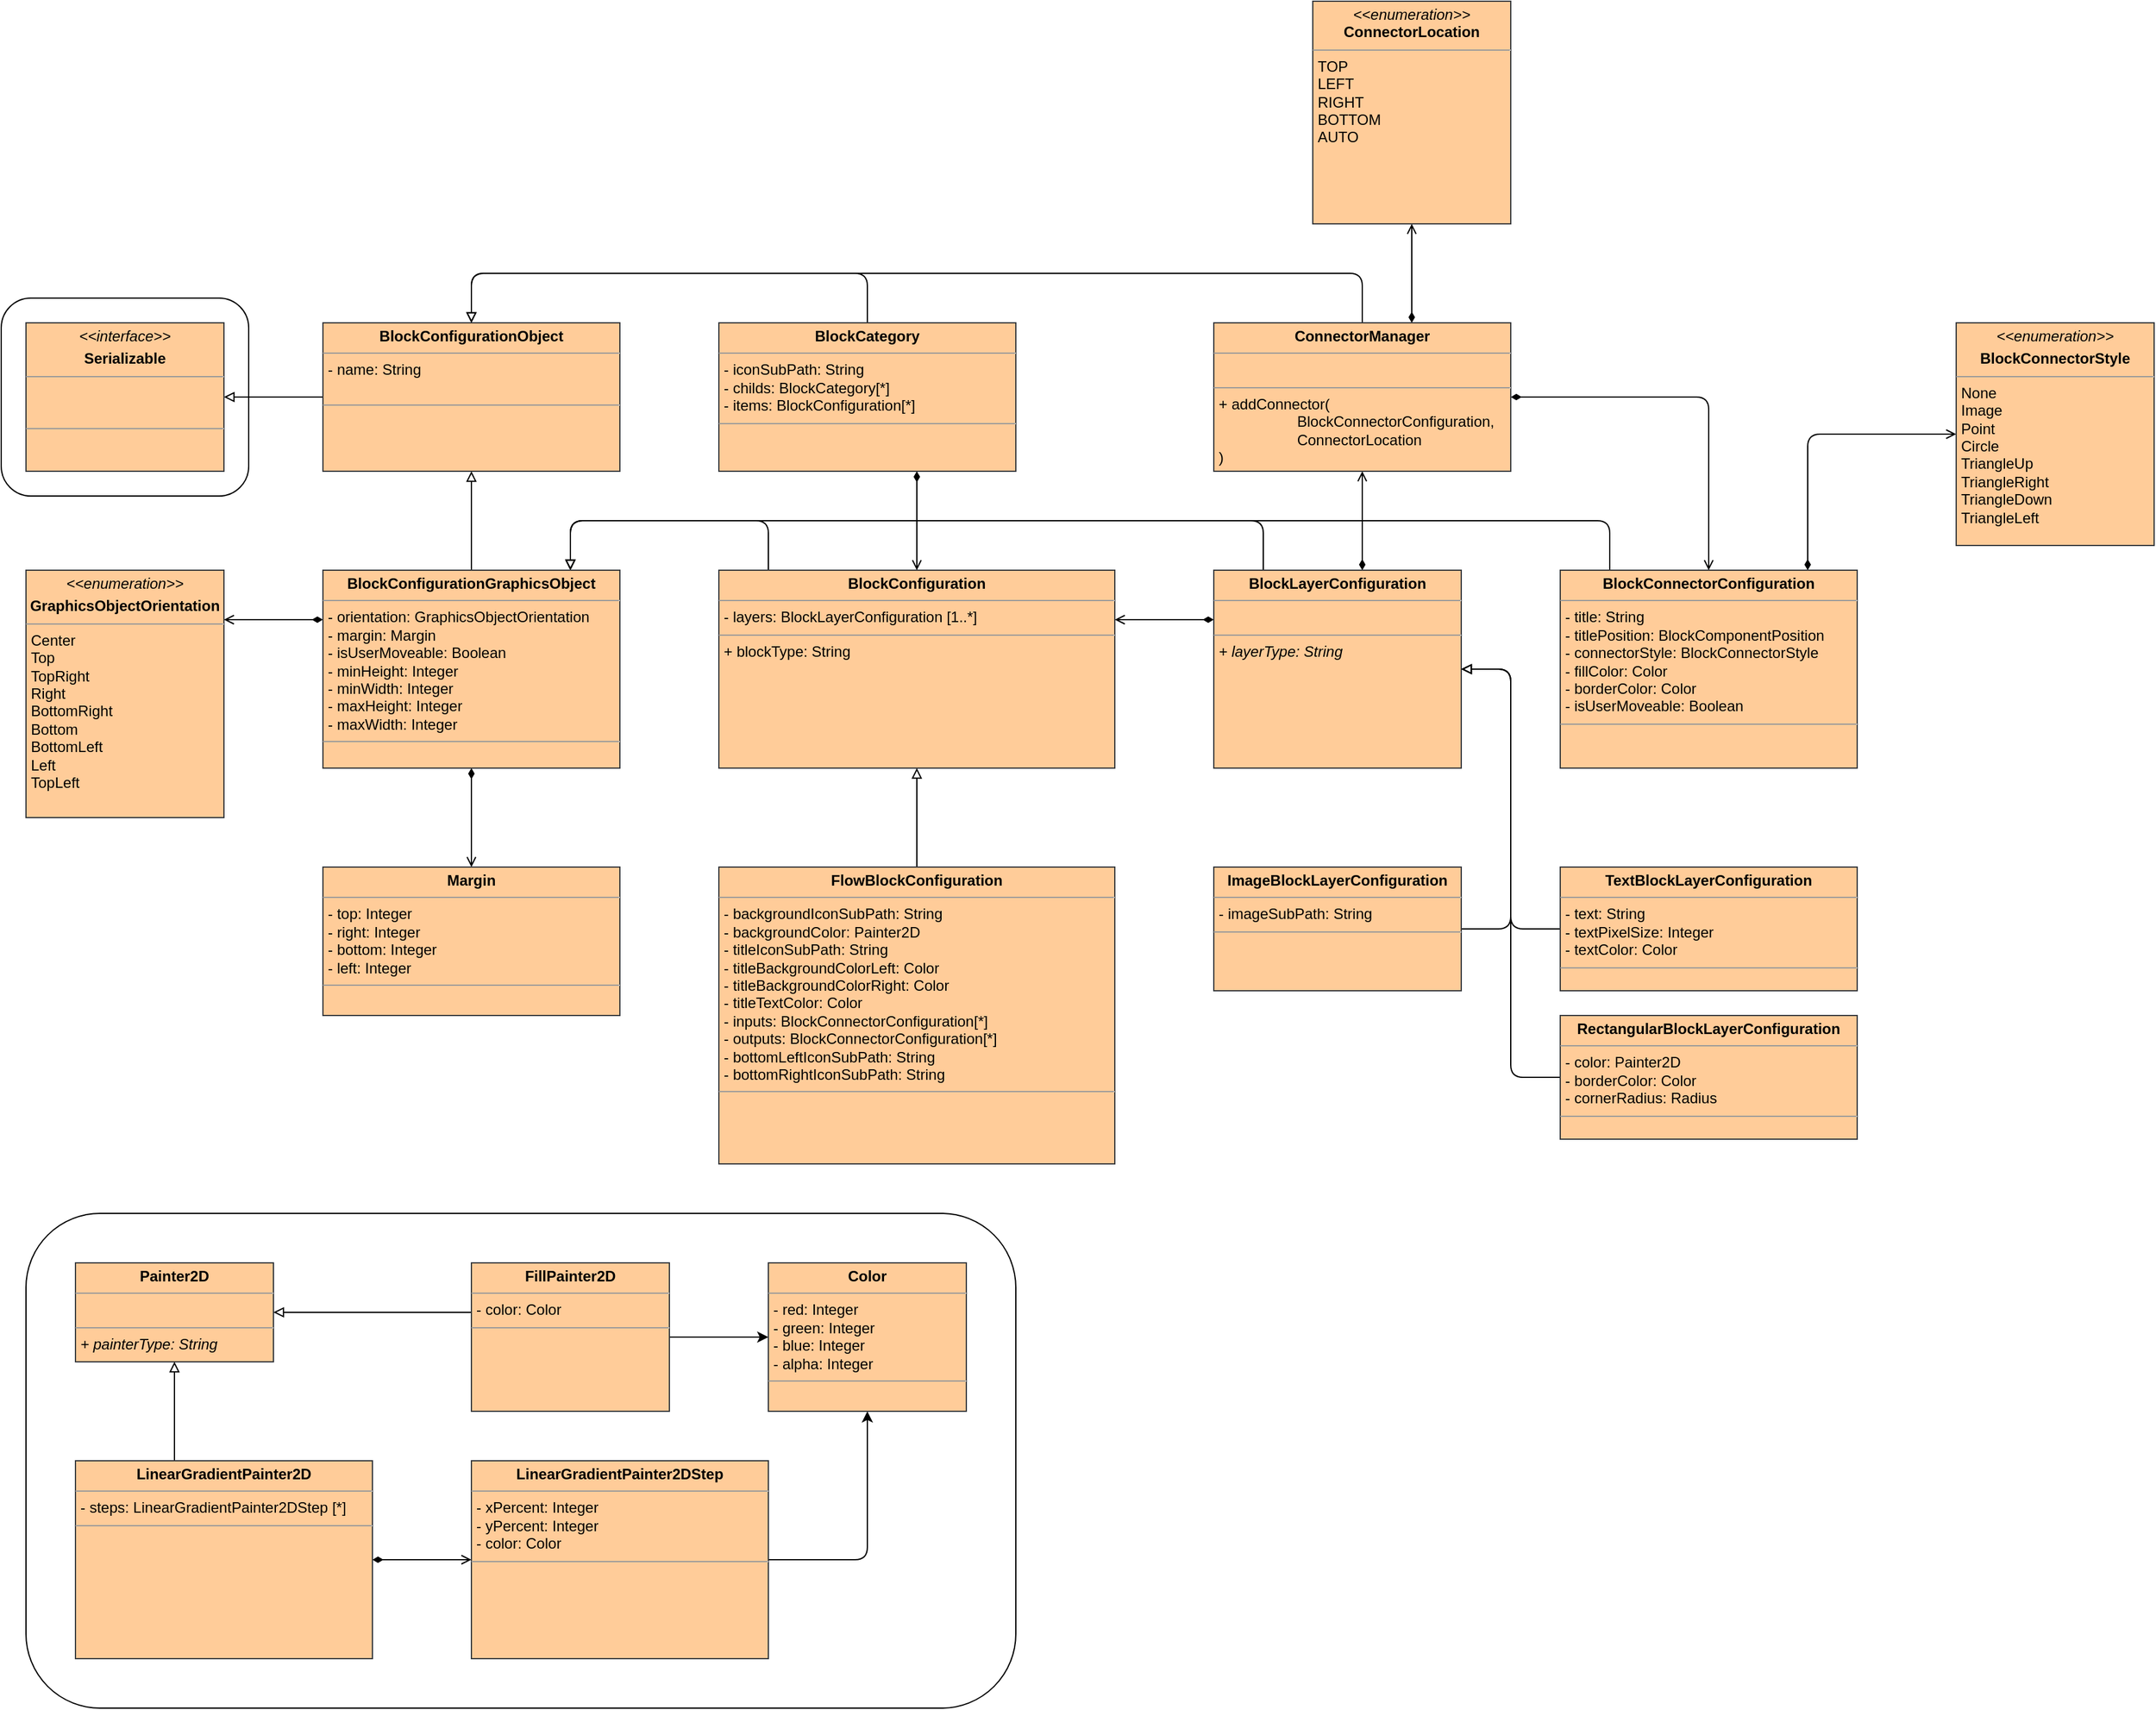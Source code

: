 <mxfile version="21.2.1" type="device">
  <diagram name="Page-1" id="bijCbvyjQg8kNUzDMzPC">
    <mxGraphModel dx="4592" dy="2357" grid="1" gridSize="10" guides="1" tooltips="1" connect="1" arrows="1" fold="1" page="1" pageScale="1" pageWidth="1654" pageHeight="1169" math="0" shadow="0">
      <root>
        <mxCell id="0" />
        <mxCell id="1" parent="0" />
        <mxCell id="ZP98TrWlsEKXRmw6uGA2-3" value="" style="rounded=1;whiteSpace=wrap;html=1;fillColor=none;" parent="1" vertex="1">
          <mxGeometry x="-1100" y="60" width="200" height="160" as="geometry" />
        </mxCell>
        <mxCell id="Usm42l7mpvRmvNhW53Z2-13" value="" style="rounded=1;whiteSpace=wrap;html=1;fillColor=none;" parent="1" vertex="1">
          <mxGeometry x="-1080" y="800" width="800" height="400" as="geometry" />
        </mxCell>
        <mxCell id="ePh9IVkR3JMS2fztgziI-18" style="edgeStyle=orthogonalEdgeStyle;rounded=1;orthogonalLoop=1;jettySize=auto;html=1;endArrow=block;endFill=0;" parent="1" source="Kr94CjTJ0kaK3zj6Oa0z-5" target="ePh9IVkR3JMS2fztgziI-14" edge="1">
          <mxGeometry relative="1" as="geometry">
            <Array as="points">
              <mxPoint x="-480" y="240" />
              <mxPoint x="-640" y="240" />
            </Array>
          </mxGeometry>
        </mxCell>
        <mxCell id="Kr94CjTJ0kaK3zj6Oa0z-5" value="&lt;p style=&quot;margin:0px;margin-top:4px;text-align:center;&quot;&gt;&lt;b&gt;BlockConfiguration&lt;/b&gt;&lt;/p&gt;&lt;hr size=&quot;1&quot;&gt;&lt;p style=&quot;margin:0px;margin-left:4px;&quot;&gt;&lt;span style=&quot;background-color: initial;&quot;&gt;- layers: BlockLayerConfiguration [1..*]&lt;/span&gt;&lt;/p&gt;&lt;hr size=&quot;1&quot;&gt;&lt;p style=&quot;margin:0px;margin-left:4px;&quot;&gt;+ blockType: String&lt;/p&gt;" style="verticalAlign=top;align=left;overflow=fill;fontSize=12;fontFamily=Helvetica;html=1;fillColor=#ffcc99;strokeColor=#36393d;" parent="1" vertex="1">
          <mxGeometry x="-520" y="280" width="320" height="160" as="geometry" />
        </mxCell>
        <mxCell id="Kr94CjTJ0kaK3zj6Oa0z-10" style="edgeStyle=orthogonalEdgeStyle;rounded=0;orthogonalLoop=1;jettySize=auto;html=1;endArrow=open;endFill=0;startArrow=diamondThin;startFill=1;" parent="1" source="Kr94CjTJ0kaK3zj6Oa0z-7" target="Kr94CjTJ0kaK3zj6Oa0z-5" edge="1">
          <mxGeometry relative="1" as="geometry">
            <Array as="points">
              <mxPoint x="-360" y="240" />
              <mxPoint x="-360" y="240" />
            </Array>
          </mxGeometry>
        </mxCell>
        <mxCell id="ePh9IVkR3JMS2fztgziI-19" style="edgeStyle=orthogonalEdgeStyle;rounded=1;orthogonalLoop=1;jettySize=auto;html=1;endArrow=block;endFill=0;" parent="1" source="Kr94CjTJ0kaK3zj6Oa0z-7" target="ePh9IVkR3JMS2fztgziI-13" edge="1">
          <mxGeometry relative="1" as="geometry">
            <Array as="points">
              <mxPoint x="-400" y="40" />
              <mxPoint x="-720" y="40" />
            </Array>
          </mxGeometry>
        </mxCell>
        <mxCell id="Kr94CjTJ0kaK3zj6Oa0z-7" value="&lt;p style=&quot;margin:0px;margin-top:4px;text-align:center;&quot;&gt;&lt;b&gt;BlockCategory&lt;/b&gt;&lt;/p&gt;&lt;hr size=&quot;1&quot;&gt;&lt;p style=&quot;margin:0px;margin-left:4px;&quot;&gt;&lt;span style=&quot;background-color: initial;&quot;&gt;- iconSubPath: String&lt;/span&gt;&lt;br&gt;&lt;/p&gt;&lt;p style=&quot;margin:0px;margin-left:4px;&quot;&gt;- childs: BlockCategory[*]&lt;/p&gt;&lt;p style=&quot;margin:0px;margin-left:4px;&quot;&gt;- items: BlockConfiguration[*]&lt;/p&gt;&lt;hr size=&quot;1&quot;&gt;&lt;p style=&quot;margin:0px;margin-left:4px;&quot;&gt;&lt;br&gt;&lt;/p&gt;" style="verticalAlign=top;align=left;overflow=fill;fontSize=12;fontFamily=Helvetica;html=1;fillColor=#ffcc99;strokeColor=#36393d;" parent="1" vertex="1">
          <mxGeometry x="-520" y="80" width="240" height="120" as="geometry" />
        </mxCell>
        <mxCell id="Kr94CjTJ0kaK3zj6Oa0z-15" style="edgeStyle=orthogonalEdgeStyle;rounded=1;orthogonalLoop=1;jettySize=auto;html=1;startArrow=none;startFill=0;endArrow=block;endFill=0;" parent="1" source="Kr94CjTJ0kaK3zj6Oa0z-13" target="Kr94CjTJ0kaK3zj6Oa0z-5" edge="1">
          <mxGeometry relative="1" as="geometry">
            <Array as="points">
              <mxPoint x="-390" y="420" />
              <mxPoint x="-390" y="420" />
            </Array>
          </mxGeometry>
        </mxCell>
        <mxCell id="Kr94CjTJ0kaK3zj6Oa0z-13" value="&lt;p style=&quot;margin:0px;margin-top:4px;text-align:center;&quot;&gt;&lt;b&gt;FlowBlockConfiguration&lt;/b&gt;&lt;/p&gt;&lt;hr size=&quot;1&quot;&gt;&lt;p style=&quot;margin:0px;margin-left:4px;&quot;&gt;- backgroundIconSubPath: String&lt;br&gt;&lt;/p&gt;&lt;p style=&quot;margin:0px;margin-left:4px;&quot;&gt;- backgroundColor: Painter2D&lt;/p&gt;&lt;p style=&quot;margin:0px;margin-left:4px;&quot;&gt;- titleIconSubPath: String&lt;/p&gt;&lt;p style=&quot;margin:0px;margin-left:4px;&quot;&gt;- titleBackgroundColorLeft: Color&lt;/p&gt;&lt;p style=&quot;margin:0px;margin-left:4px;&quot;&gt;- titleBackgroundColorRight: Color&lt;/p&gt;&lt;p style=&quot;margin:0px;margin-left:4px;&quot;&gt;- titleTextColor: Color&lt;/p&gt;&lt;p style=&quot;margin:0px;margin-left:4px;&quot;&gt;- inputs: BlockConnectorConfiguration[*]&lt;/p&gt;&lt;p style=&quot;margin:0px;margin-left:4px;&quot;&gt;- outputs: BlockConnectorConfiguration[*]&lt;/p&gt;&lt;p style=&quot;margin:0px;margin-left:4px;&quot;&gt;- bottomLeftIconSubPath: String&lt;/p&gt;&lt;p style=&quot;margin:0px;margin-left:4px;&quot;&gt;- bottomRightIconSubPath: String&lt;/p&gt;&lt;hr size=&quot;1&quot;&gt;&lt;p style=&quot;margin:0px;margin-left:4px;&quot;&gt;&lt;br&gt;&lt;/p&gt;" style="verticalAlign=top;align=left;overflow=fill;fontSize=12;fontFamily=Helvetica;html=1;fillColor=#ffcc99;strokeColor=#36393d;" parent="1" vertex="1">
          <mxGeometry x="-520" y="520" width="320" height="240" as="geometry" />
        </mxCell>
        <mxCell id="ePh9IVkR3JMS2fztgziI-2" style="edgeStyle=orthogonalEdgeStyle;rounded=1;orthogonalLoop=1;jettySize=auto;html=1;endArrow=open;endFill=0;startArrow=diamondThin;startFill=1;" parent="1" source="Kr94CjTJ0kaK3zj6Oa0z-17" target="7cLlQXhDg1beDr6o0wLe-5" edge="1">
          <mxGeometry relative="1" as="geometry">
            <Array as="points">
              <mxPoint x="360" y="170" />
            </Array>
          </mxGeometry>
        </mxCell>
        <mxCell id="Usm42l7mpvRmvNhW53Z2-2" style="edgeStyle=orthogonalEdgeStyle;rounded=1;orthogonalLoop=1;jettySize=auto;html=1;endArrow=block;endFill=0;" parent="1" source="Kr94CjTJ0kaK3zj6Oa0z-17" target="ePh9IVkR3JMS2fztgziI-14" edge="1">
          <mxGeometry relative="1" as="geometry">
            <Array as="points">
              <mxPoint x="200" y="240" />
              <mxPoint x="-640" y="240" />
            </Array>
          </mxGeometry>
        </mxCell>
        <mxCell id="Kr94CjTJ0kaK3zj6Oa0z-17" value="&lt;p style=&quot;margin:0px;margin-top:4px;text-align:center;&quot;&gt;&lt;b&gt;BlockConnectorConfiguration&lt;/b&gt;&lt;/p&gt;&lt;hr size=&quot;1&quot;&gt;&lt;p style=&quot;margin:0px;margin-left:4px;&quot;&gt;&lt;span style=&quot;background-color: initial;&quot;&gt;- title: String&lt;/span&gt;&lt;br&gt;&lt;/p&gt;&lt;p style=&quot;margin:0px;margin-left:4px;&quot;&gt;- titlePosition: BlockComponentPosition&lt;/p&gt;&lt;p style=&quot;margin:0px;margin-left:4px;&quot;&gt;&lt;span style=&quot;background-color: initial;&quot;&gt;- connectorStyle: BlockConnectorStyle&lt;/span&gt;&lt;/p&gt;&lt;p style=&quot;margin:0px;margin-left:4px;&quot;&gt;- fillColor: Color&lt;/p&gt;&lt;p style=&quot;margin:0px;margin-left:4px;&quot;&gt;- borderColor: Color&lt;/p&gt;&lt;p style=&quot;margin:0px;margin-left:4px;&quot;&gt;&lt;span style=&quot;background-color: initial;&quot;&gt;- isUserMoveable: Boolean&lt;/span&gt;&lt;/p&gt;&lt;hr size=&quot;1&quot;&gt;&lt;p style=&quot;margin:0px;margin-left:4px;&quot;&gt;&lt;br&gt;&lt;/p&gt;" style="verticalAlign=top;align=left;overflow=fill;fontSize=12;fontFamily=Helvetica;html=1;fillColor=#ffcc99;strokeColor=#36393d;" parent="1" vertex="1">
          <mxGeometry x="160" y="280" width="240" height="160" as="geometry" />
        </mxCell>
        <mxCell id="7cLlQXhDg1beDr6o0wLe-5" value="&lt;p style=&quot;margin:0px;margin-top:4px;text-align:center;&quot;&gt;&lt;span style=&quot;background-color: initial;&quot;&gt;&lt;i&gt;&amp;lt;&amp;lt;enumeration&amp;gt;&amp;gt;&lt;/i&gt;&lt;/span&gt;&lt;/p&gt;&lt;p style=&quot;margin:0px;margin-top:4px;text-align:center;&quot;&gt;&lt;b&gt;BlockConnectorStyle&lt;/b&gt;&lt;/p&gt;&lt;hr size=&quot;1&quot;&gt;&lt;p style=&quot;margin:0px;margin-left:4px;&quot;&gt;None&lt;/p&gt;&lt;p style=&quot;margin:0px;margin-left:4px;&quot;&gt;Image&lt;/p&gt;&lt;p style=&quot;margin:0px;margin-left:4px;&quot;&gt;Point&lt;/p&gt;&lt;p style=&quot;margin:0px;margin-left:4px;&quot;&gt;Circle&lt;/p&gt;&lt;p style=&quot;margin:0px;margin-left:4px;&quot;&gt;TriangleUp&lt;br&gt;&lt;/p&gt;&lt;p style=&quot;margin:0px;margin-left:4px;&quot;&gt;TriangleRight&lt;/p&gt;&lt;p style=&quot;margin:0px;margin-left:4px;&quot;&gt;TriangleDown&lt;br&gt;&lt;/p&gt;&lt;p style=&quot;margin:0px;margin-left:4px;&quot;&gt;TriangleLeft&lt;/p&gt;" style="verticalAlign=top;align=left;overflow=fill;fontSize=12;fontFamily=Helvetica;html=1;fillColor=#ffcc99;strokeColor=#36393d;" parent="1" vertex="1">
          <mxGeometry x="480" y="80" width="160" height="180" as="geometry" />
        </mxCell>
        <mxCell id="7cLlQXhDg1beDr6o0wLe-9" value="&lt;p style=&quot;margin:0px;margin-top:4px;text-align:center;&quot;&gt;&lt;span style=&quot;background-color: initial;&quot;&gt;&lt;i&gt;&amp;lt;&amp;lt;enumeration&amp;gt;&amp;gt;&lt;/i&gt;&lt;/span&gt;&lt;/p&gt;&lt;p style=&quot;margin:0px;margin-top:4px;text-align:center;&quot;&gt;&lt;b&gt;GraphicsObjectOrientation&lt;/b&gt;&lt;/p&gt;&lt;hr size=&quot;1&quot;&gt;&lt;p style=&quot;margin:0px;margin-left:4px;&quot;&gt;Center&lt;/p&gt;&lt;p style=&quot;margin:0px;margin-left:4px;&quot;&gt;Top&lt;br&gt;&lt;/p&gt;&lt;p style=&quot;margin:0px;margin-left:4px;&quot;&gt;TopRight&lt;/p&gt;&lt;p style=&quot;margin:0px;margin-left:4px;&quot;&gt;Right&lt;br&gt;&lt;/p&gt;&lt;p style=&quot;margin:0px;margin-left:4px;&quot;&gt;BottomRight&lt;/p&gt;&lt;p style=&quot;margin:0px;margin-left:4px;&quot;&gt;Bottom&lt;br&gt;&lt;/p&gt;&lt;p style=&quot;margin:0px;margin-left:4px;&quot;&gt;BottomLeft&lt;/p&gt;&lt;p style=&quot;margin:0px;margin-left:4px;&quot;&gt;Left&lt;/p&gt;&lt;p style=&quot;margin:0px;margin-left:4px;&quot;&gt;TopLeft&lt;/p&gt;" style="verticalAlign=top;align=left;overflow=fill;fontSize=12;fontFamily=Helvetica;html=1;fillColor=#ffcc99;strokeColor=#36393d;" parent="1" vertex="1">
          <mxGeometry x="-1080" y="280" width="160" height="200" as="geometry" />
        </mxCell>
        <mxCell id="rgvLoKWmhaszvUanCknA-4" style="edgeStyle=orthogonalEdgeStyle;rounded=1;orthogonalLoop=1;jettySize=auto;html=1;endArrow=open;endFill=0;startArrow=diamondThin;startFill=1;" parent="1" source="gfyZQH3p_-o6-unTjxzU-1" target="Kr94CjTJ0kaK3zj6Oa0z-5" edge="1">
          <mxGeometry relative="1" as="geometry">
            <Array as="points">
              <mxPoint x="-150" y="320" />
              <mxPoint x="-150" y="320" />
            </Array>
          </mxGeometry>
        </mxCell>
        <mxCell id="Usm42l7mpvRmvNhW53Z2-1" style="edgeStyle=orthogonalEdgeStyle;rounded=1;orthogonalLoop=1;jettySize=auto;html=1;endArrow=block;endFill=0;" parent="1" source="gfyZQH3p_-o6-unTjxzU-1" target="ePh9IVkR3JMS2fztgziI-14" edge="1">
          <mxGeometry relative="1" as="geometry">
            <Array as="points">
              <mxPoint x="-80" y="240" />
              <mxPoint x="-640" y="240" />
            </Array>
          </mxGeometry>
        </mxCell>
        <mxCell id="yoSlzUqxcaVGq6iRdTDV-3" style="edgeStyle=orthogonalEdgeStyle;rounded=1;orthogonalLoop=1;jettySize=auto;html=1;endArrow=open;endFill=0;startArrow=diamondThin;startFill=1;" edge="1" parent="1" source="gfyZQH3p_-o6-unTjxzU-1" target="yoSlzUqxcaVGq6iRdTDV-1">
          <mxGeometry relative="1" as="geometry">
            <Array as="points">
              <mxPoint y="240" />
              <mxPoint y="240" />
            </Array>
          </mxGeometry>
        </mxCell>
        <mxCell id="gfyZQH3p_-o6-unTjxzU-1" value="&lt;p style=&quot;margin:0px;margin-top:4px;text-align:center;&quot;&gt;&lt;b&gt;BlockLayerConfiguration&lt;/b&gt;&lt;/p&gt;&lt;hr size=&quot;1&quot;&gt;&lt;p style=&quot;margin:0px;margin-left:4px;&quot;&gt;&lt;br&gt;&lt;/p&gt;&lt;hr size=&quot;1&quot;&gt;&lt;p style=&quot;margin:0px;margin-left:4px;&quot;&gt;&lt;i style=&quot;border-color: var(--border-color);&quot;&gt;+ layerType: String&lt;/i&gt;&lt;br&gt;&lt;/p&gt;" style="verticalAlign=top;align=left;overflow=fill;fontSize=12;fontFamily=Helvetica;html=1;fillColor=#ffcc99;strokeColor=#36393d;" parent="1" vertex="1">
          <mxGeometry x="-120" y="280" width="200" height="160" as="geometry" />
        </mxCell>
        <mxCell id="ePh9IVkR3JMS2fztgziI-6" style="edgeStyle=orthogonalEdgeStyle;rounded=1;orthogonalLoop=1;jettySize=auto;html=1;endArrow=block;endFill=0;" parent="1" source="rgvLoKWmhaszvUanCknA-1" target="gfyZQH3p_-o6-unTjxzU-1" edge="1">
          <mxGeometry relative="1" as="geometry">
            <Array as="points">
              <mxPoint x="120" y="570" />
            </Array>
          </mxGeometry>
        </mxCell>
        <mxCell id="rgvLoKWmhaszvUanCknA-1" value="&lt;p style=&quot;margin:0px;margin-top:4px;text-align:center;&quot;&gt;&lt;b&gt;ImageBlockLayerConfiguration&lt;/b&gt;&lt;/p&gt;&lt;hr size=&quot;1&quot;&gt;&lt;p style=&quot;margin:0px;margin-left:4px;&quot;&gt;&lt;span style=&quot;background-color: initial;&quot;&gt;- imageSubPath: String&lt;/span&gt;&lt;/p&gt;&lt;hr size=&quot;1&quot;&gt;&lt;p style=&quot;margin:0px;margin-left:4px;&quot;&gt;&lt;br&gt;&lt;/p&gt;" style="verticalAlign=top;align=left;overflow=fill;fontSize=12;fontFamily=Helvetica;html=1;fillColor=#ffcc99;strokeColor=#36393d;" parent="1" vertex="1">
          <mxGeometry x="-120" y="520" width="200" height="100" as="geometry" />
        </mxCell>
        <mxCell id="ePh9IVkR3JMS2fztgziI-7" style="edgeStyle=orthogonalEdgeStyle;rounded=1;orthogonalLoop=1;jettySize=auto;html=1;endArrow=block;endFill=0;" parent="1" source="rgvLoKWmhaszvUanCknA-8" target="gfyZQH3p_-o6-unTjxzU-1" edge="1">
          <mxGeometry relative="1" as="geometry">
            <Array as="points">
              <mxPoint x="120" y="570" />
            </Array>
          </mxGeometry>
        </mxCell>
        <mxCell id="rgvLoKWmhaszvUanCknA-8" value="&lt;p style=&quot;margin:0px;margin-top:4px;text-align:center;&quot;&gt;&lt;b&gt;TextBlockLayerConfiguration&lt;/b&gt;&lt;/p&gt;&lt;hr size=&quot;1&quot;&gt;&lt;p style=&quot;margin:0px;margin-left:4px;&quot;&gt;&lt;span style=&quot;background-color: initial;&quot;&gt;- text: String&lt;/span&gt;&lt;br&gt;&lt;/p&gt;&lt;p style=&quot;margin:0px;margin-left:4px;&quot;&gt;- textPixelSize: Integer&lt;/p&gt;&lt;p style=&quot;margin:0px;margin-left:4px;&quot;&gt;- textColor: Color&lt;br&gt;&lt;/p&gt;&lt;hr size=&quot;1&quot;&gt;&lt;p style=&quot;margin:0px;margin-left:4px;&quot;&gt;&lt;br&gt;&lt;/p&gt;" style="verticalAlign=top;align=left;overflow=fill;fontSize=12;fontFamily=Helvetica;html=1;fillColor=#ffcc99;strokeColor=#36393d;" parent="1" vertex="1">
          <mxGeometry x="160" y="520" width="240" height="100" as="geometry" />
        </mxCell>
        <mxCell id="ePh9IVkR3JMS2fztgziI-8" style="edgeStyle=orthogonalEdgeStyle;rounded=1;orthogonalLoop=1;jettySize=auto;html=1;endArrow=block;endFill=0;" parent="1" source="rgvLoKWmhaszvUanCknA-14" target="gfyZQH3p_-o6-unTjxzU-1" edge="1">
          <mxGeometry relative="1" as="geometry">
            <Array as="points">
              <mxPoint x="120" y="690" />
            </Array>
          </mxGeometry>
        </mxCell>
        <mxCell id="rgvLoKWmhaszvUanCknA-14" value="&lt;p style=&quot;margin:0px;margin-top:4px;text-align:center;&quot;&gt;&lt;b&gt;RectangularBlockLayerConfiguration&lt;/b&gt;&lt;/p&gt;&lt;hr size=&quot;1&quot;&gt;&lt;p style=&quot;margin:0px;margin-left:4px;&quot;&gt;&lt;span style=&quot;background-color: initial;&quot;&gt;- color: Painter2D&lt;/span&gt;&lt;br&gt;&lt;/p&gt;&lt;p style=&quot;margin:0px;margin-left:4px;&quot;&gt;&lt;span style=&quot;background-color: initial;&quot;&gt;- borderColor: Color&lt;/span&gt;&lt;/p&gt;&lt;p style=&quot;margin:0px;margin-left:4px;&quot;&gt;&lt;span style=&quot;background-color: initial;&quot;&gt;- cornerRadius: Radius&lt;/span&gt;&lt;/p&gt;&lt;hr size=&quot;1&quot;&gt;&lt;p style=&quot;margin:0px;margin-left:4px;&quot;&gt;&lt;br&gt;&lt;/p&gt;" style="verticalAlign=top;align=left;overflow=fill;fontSize=12;fontFamily=Helvetica;html=1;fillColor=#ffcc99;strokeColor=#36393d;" parent="1" vertex="1">
          <mxGeometry x="160" y="640" width="240" height="100" as="geometry" />
        </mxCell>
        <mxCell id="ZP98TrWlsEKXRmw6uGA2-2" style="edgeStyle=orthogonalEdgeStyle;rounded=0;orthogonalLoop=1;jettySize=auto;html=1;endArrow=block;endFill=0;" parent="1" source="ePh9IVkR3JMS2fztgziI-13" target="ZP98TrWlsEKXRmw6uGA2-1" edge="1">
          <mxGeometry relative="1" as="geometry" />
        </mxCell>
        <mxCell id="ePh9IVkR3JMS2fztgziI-13" value="&lt;p style=&quot;margin:0px;margin-top:4px;text-align:center;&quot;&gt;&lt;b&gt;BlockConfigurationObject&lt;/b&gt;&lt;/p&gt;&lt;hr size=&quot;1&quot;&gt;&lt;p style=&quot;margin:0px;margin-left:4px;&quot;&gt;- name: String&lt;br&gt;&lt;/p&gt;&lt;p style=&quot;margin:0px;margin-left:4px;&quot;&gt;&lt;br&gt;&lt;/p&gt;&lt;hr size=&quot;1&quot;&gt;&lt;p style=&quot;margin:0px;margin-left:4px;&quot;&gt;&lt;br&gt;&lt;/p&gt;" style="verticalAlign=top;align=left;overflow=fill;fontSize=12;fontFamily=Helvetica;html=1;fillColor=#ffcc99;strokeColor=#36393d;" parent="1" vertex="1">
          <mxGeometry x="-840" y="80" width="240" height="120" as="geometry" />
        </mxCell>
        <mxCell id="ePh9IVkR3JMS2fztgziI-16" style="edgeStyle=orthogonalEdgeStyle;rounded=0;orthogonalLoop=1;jettySize=auto;html=1;endArrow=block;endFill=0;" parent="1" source="ePh9IVkR3JMS2fztgziI-14" target="ePh9IVkR3JMS2fztgziI-13" edge="1">
          <mxGeometry relative="1" as="geometry" />
        </mxCell>
        <mxCell id="ePh9IVkR3JMS2fztgziI-17" style="edgeStyle=orthogonalEdgeStyle;rounded=0;orthogonalLoop=1;jettySize=auto;html=1;endArrow=open;endFill=0;startArrow=diamondThin;startFill=1;" parent="1" source="ePh9IVkR3JMS2fztgziI-14" target="ePh9IVkR3JMS2fztgziI-15" edge="1">
          <mxGeometry relative="1" as="geometry" />
        </mxCell>
        <mxCell id="Usm42l7mpvRmvNhW53Z2-3" style="edgeStyle=orthogonalEdgeStyle;rounded=0;orthogonalLoop=1;jettySize=auto;html=1;endArrow=open;endFill=0;startArrow=diamondThin;startFill=1;" parent="1" source="ePh9IVkR3JMS2fztgziI-14" target="7cLlQXhDg1beDr6o0wLe-9" edge="1">
          <mxGeometry relative="1" as="geometry">
            <Array as="points">
              <mxPoint x="-880" y="320" />
              <mxPoint x="-880" y="320" />
            </Array>
          </mxGeometry>
        </mxCell>
        <mxCell id="ePh9IVkR3JMS2fztgziI-14" value="&lt;p style=&quot;margin:0px;margin-top:4px;text-align:center;&quot;&gt;&lt;b&gt;BlockConfigurationGraphicsObject&lt;/b&gt;&lt;/p&gt;&lt;hr size=&quot;1&quot;&gt;&lt;p style=&quot;margin:0px;margin-left:4px;&quot;&gt;- orientation: GraphicsObjectOrientation&lt;br&gt;&lt;/p&gt;&lt;p style=&quot;margin:0px;margin-left:4px;&quot;&gt;- margin: Margin&lt;/p&gt;&lt;p style=&quot;margin:0px;margin-left:4px;&quot;&gt;- isUserMoveable: Boolean&lt;/p&gt;&lt;p style=&quot;border-color: var(--border-color); margin: 0px 0px 0px 4px;&quot;&gt;- minHeight: Integer&lt;br style=&quot;border-color: var(--border-color);&quot;&gt;&lt;/p&gt;&lt;p style=&quot;border-color: var(--border-color); margin: 0px 0px 0px 4px;&quot;&gt;- minWidth: Integer&lt;br style=&quot;border-color: var(--border-color);&quot;&gt;&lt;/p&gt;&lt;p style=&quot;border-color: var(--border-color); margin: 0px 0px 0px 4px;&quot;&gt;- maxHeight: Integer&lt;/p&gt;&lt;p style=&quot;border-color: var(--border-color); margin: 0px 0px 0px 4px;&quot;&gt;- maxWidth: Integer&lt;/p&gt;&lt;hr size=&quot;1&quot;&gt;&lt;p style=&quot;margin:0px;margin-left:4px;&quot;&gt;&lt;br&gt;&lt;/p&gt;" style="verticalAlign=top;align=left;overflow=fill;fontSize=12;fontFamily=Helvetica;html=1;fillColor=#ffcc99;strokeColor=#36393d;" parent="1" vertex="1">
          <mxGeometry x="-840" y="280" width="240" height="160" as="geometry" />
        </mxCell>
        <mxCell id="ePh9IVkR3JMS2fztgziI-15" value="&lt;p style=&quot;margin:0px;margin-top:4px;text-align:center;&quot;&gt;&lt;b&gt;Margin&lt;/b&gt;&lt;/p&gt;&lt;hr size=&quot;1&quot;&gt;&lt;p style=&quot;margin:0px;margin-left:4px;&quot;&gt;- top: Integer&lt;br&gt;&lt;/p&gt;&lt;p style=&quot;margin:0px;margin-left:4px;&quot;&gt;- right: Integer&lt;/p&gt;&lt;p style=&quot;margin:0px;margin-left:4px;&quot;&gt;- bottom: Integer&lt;/p&gt;&lt;p style=&quot;margin:0px;margin-left:4px;&quot;&gt;- left: Integer&lt;/p&gt;&lt;hr size=&quot;1&quot;&gt;&lt;p style=&quot;margin:0px;margin-left:4px;&quot;&gt;&lt;br&gt;&lt;/p&gt;" style="verticalAlign=top;align=left;overflow=fill;fontSize=12;fontFamily=Helvetica;html=1;fillColor=#ffcc99;strokeColor=#36393d;" parent="1" vertex="1">
          <mxGeometry x="-840" y="520" width="240" height="120" as="geometry" />
        </mxCell>
        <mxCell id="Usm42l7mpvRmvNhW53Z2-6" value="&lt;p style=&quot;margin:0px;margin-top:4px;text-align:center;&quot;&gt;&lt;b&gt;Painter2D&lt;/b&gt;&lt;/p&gt;&lt;hr size=&quot;1&quot;&gt;&lt;p style=&quot;margin:0px;margin-left:4px;&quot;&gt;&lt;br&gt;&lt;/p&gt;&lt;hr size=&quot;1&quot;&gt;&lt;p style=&quot;margin:0px;margin-left:4px;&quot;&gt;&lt;i&gt;+ painterType: String&lt;/i&gt;&lt;/p&gt;" style="verticalAlign=top;align=left;overflow=fill;fontSize=12;fontFamily=Helvetica;html=1;fillColor=#ffcc99;strokeColor=#36393d;" parent="1" vertex="1">
          <mxGeometry x="-1040" y="840" width="160" height="80" as="geometry" />
        </mxCell>
        <mxCell id="Usm42l7mpvRmvNhW53Z2-10" style="edgeStyle=orthogonalEdgeStyle;rounded=0;orthogonalLoop=1;jettySize=auto;html=1;endArrow=block;endFill=0;" parent="1" source="Usm42l7mpvRmvNhW53Z2-7" target="Usm42l7mpvRmvNhW53Z2-6" edge="1">
          <mxGeometry relative="1" as="geometry">
            <Array as="points">
              <mxPoint x="-840" y="880" />
              <mxPoint x="-840" y="880" />
            </Array>
          </mxGeometry>
        </mxCell>
        <mxCell id="Usm42l7mpvRmvNhW53Z2-15" style="edgeStyle=orthogonalEdgeStyle;rounded=0;orthogonalLoop=1;jettySize=auto;html=1;" parent="1" source="Usm42l7mpvRmvNhW53Z2-7" target="Usm42l7mpvRmvNhW53Z2-14" edge="1">
          <mxGeometry relative="1" as="geometry" />
        </mxCell>
        <mxCell id="Usm42l7mpvRmvNhW53Z2-7" value="&lt;p style=&quot;margin:0px;margin-top:4px;text-align:center;&quot;&gt;&lt;b&gt;FillPainter2D&lt;/b&gt;&lt;/p&gt;&lt;hr size=&quot;1&quot;&gt;&lt;p style=&quot;margin:0px;margin-left:4px;&quot;&gt;- color: Color&lt;/p&gt;&lt;hr size=&quot;1&quot;&gt;&lt;p style=&quot;margin:0px;margin-left:4px;&quot;&gt;&lt;br&gt;&lt;/p&gt;" style="verticalAlign=top;align=left;overflow=fill;fontSize=12;fontFamily=Helvetica;html=1;fillColor=#ffcc99;strokeColor=#36393d;" parent="1" vertex="1">
          <mxGeometry x="-720" y="840" width="160" height="120" as="geometry" />
        </mxCell>
        <mxCell id="Usm42l7mpvRmvNhW53Z2-11" style="edgeStyle=orthogonalEdgeStyle;rounded=0;orthogonalLoop=1;jettySize=auto;html=1;endArrow=block;endFill=0;" parent="1" source="Usm42l7mpvRmvNhW53Z2-8" target="Usm42l7mpvRmvNhW53Z2-6" edge="1">
          <mxGeometry relative="1" as="geometry">
            <Array as="points">
              <mxPoint x="-960" y="980" />
              <mxPoint x="-960" y="980" />
            </Array>
          </mxGeometry>
        </mxCell>
        <mxCell id="Usm42l7mpvRmvNhW53Z2-12" style="edgeStyle=orthogonalEdgeStyle;rounded=0;orthogonalLoop=1;jettySize=auto;html=1;endArrow=open;endFill=0;startArrow=diamondThin;startFill=1;" parent="1" source="Usm42l7mpvRmvNhW53Z2-8" target="Usm42l7mpvRmvNhW53Z2-9" edge="1">
          <mxGeometry relative="1" as="geometry">
            <Array as="points">
              <mxPoint x="-840" y="1040" />
              <mxPoint x="-840" y="1040" />
            </Array>
          </mxGeometry>
        </mxCell>
        <mxCell id="Usm42l7mpvRmvNhW53Z2-8" value="&lt;p style=&quot;margin:0px;margin-top:4px;text-align:center;&quot;&gt;&lt;b&gt;LinearGradientPainter2D&lt;/b&gt;&lt;/p&gt;&lt;hr size=&quot;1&quot;&gt;&lt;p style=&quot;margin:0px;margin-left:4px;&quot;&gt;- steps: LinearGradientPainter2DStep [*]&lt;/p&gt;&lt;hr size=&quot;1&quot;&gt;&lt;p style=&quot;margin:0px;margin-left:4px;&quot;&gt;&lt;br&gt;&lt;/p&gt;" style="verticalAlign=top;align=left;overflow=fill;fontSize=12;fontFamily=Helvetica;html=1;fillColor=#ffcc99;strokeColor=#36393d;" parent="1" vertex="1">
          <mxGeometry x="-1040" y="1000" width="240" height="160" as="geometry" />
        </mxCell>
        <mxCell id="Usm42l7mpvRmvNhW53Z2-16" style="edgeStyle=orthogonalEdgeStyle;rounded=1;orthogonalLoop=1;jettySize=auto;html=1;" parent="1" source="Usm42l7mpvRmvNhW53Z2-9" target="Usm42l7mpvRmvNhW53Z2-14" edge="1">
          <mxGeometry relative="1" as="geometry">
            <Array as="points">
              <mxPoint x="-400" y="1080" />
            </Array>
          </mxGeometry>
        </mxCell>
        <mxCell id="Usm42l7mpvRmvNhW53Z2-9" value="&lt;p style=&quot;margin:0px;margin-top:4px;text-align:center;&quot;&gt;&lt;b&gt;LinearGradientPainter2DStep&lt;/b&gt;&lt;/p&gt;&lt;hr size=&quot;1&quot;&gt;&lt;p style=&quot;margin:0px;margin-left:4px;&quot;&gt;- xPercent: Integer&lt;/p&gt;&lt;p style=&quot;margin:0px;margin-left:4px;&quot;&gt;- yPercent: Integer&lt;/p&gt;&lt;p style=&quot;margin:0px;margin-left:4px;&quot;&gt;- color: Color&lt;/p&gt;&lt;hr size=&quot;1&quot;&gt;&lt;p style=&quot;margin:0px;margin-left:4px;&quot;&gt;&lt;br&gt;&lt;/p&gt;" style="verticalAlign=top;align=left;overflow=fill;fontSize=12;fontFamily=Helvetica;html=1;fillColor=#ffcc99;strokeColor=#36393d;" parent="1" vertex="1">
          <mxGeometry x="-720" y="1000" width="240" height="160" as="geometry" />
        </mxCell>
        <mxCell id="Usm42l7mpvRmvNhW53Z2-14" value="&lt;p style=&quot;margin:0px;margin-top:4px;text-align:center;&quot;&gt;&lt;b&gt;Color&lt;/b&gt;&lt;/p&gt;&lt;hr size=&quot;1&quot;&gt;&lt;p style=&quot;margin:0px;margin-left:4px;&quot;&gt;- red: Integer&lt;/p&gt;&lt;p style=&quot;margin:0px;margin-left:4px;&quot;&gt;- green: Integer&lt;/p&gt;&lt;p style=&quot;margin:0px;margin-left:4px;&quot;&gt;- blue: Integer&lt;/p&gt;&lt;p style=&quot;margin:0px;margin-left:4px;&quot;&gt;- alpha: Integer&lt;/p&gt;&lt;hr size=&quot;1&quot;&gt;&lt;p style=&quot;margin:0px;margin-left:4px;&quot;&gt;&lt;br&gt;&lt;/p&gt;" style="verticalAlign=top;align=left;overflow=fill;fontSize=12;fontFamily=Helvetica;html=1;fillColor=#ffcc99;strokeColor=#36393d;" parent="1" vertex="1">
          <mxGeometry x="-480" y="840" width="160" height="120" as="geometry" />
        </mxCell>
        <mxCell id="ZP98TrWlsEKXRmw6uGA2-1" value="&lt;p style=&quot;margin:0px;margin-top:4px;text-align:center;&quot;&gt;&lt;i&gt;&amp;lt;&amp;lt;interface&amp;gt;&amp;gt;&lt;/i&gt;&lt;/p&gt;&lt;p style=&quot;margin:0px;margin-top:4px;text-align:center;&quot;&gt;&lt;b&gt;Serializable&lt;/b&gt;&lt;/p&gt;&lt;hr size=&quot;1&quot;&gt;&lt;p style=&quot;margin:0px;margin-left:4px;&quot;&gt;&lt;br&gt;&lt;/p&gt;&lt;p style=&quot;margin:0px;margin-left:4px;&quot;&gt;&lt;br&gt;&lt;/p&gt;&lt;hr size=&quot;1&quot;&gt;&lt;p style=&quot;margin:0px;margin-left:4px;&quot;&gt;&lt;br&gt;&lt;/p&gt;" style="verticalAlign=top;align=left;overflow=fill;fontSize=12;fontFamily=Helvetica;html=1;fillColor=#ffcc99;strokeColor=#36393d;" parent="1" vertex="1">
          <mxGeometry x="-1080" y="80" width="160" height="120" as="geometry" />
        </mxCell>
        <mxCell id="yoSlzUqxcaVGq6iRdTDV-2" style="edgeStyle=orthogonalEdgeStyle;rounded=1;orthogonalLoop=1;jettySize=auto;html=1;endArrow=block;endFill=0;" edge="1" parent="1" source="yoSlzUqxcaVGq6iRdTDV-1" target="ePh9IVkR3JMS2fztgziI-13">
          <mxGeometry relative="1" as="geometry">
            <Array as="points">
              <mxPoint y="40" />
              <mxPoint x="-720" y="40" />
            </Array>
          </mxGeometry>
        </mxCell>
        <mxCell id="yoSlzUqxcaVGq6iRdTDV-4" style="edgeStyle=orthogonalEdgeStyle;rounded=1;orthogonalLoop=1;jettySize=auto;html=1;endArrow=open;endFill=0;startArrow=diamondThin;startFill=1;" edge="1" parent="1" source="yoSlzUqxcaVGq6iRdTDV-1" target="Kr94CjTJ0kaK3zj6Oa0z-17">
          <mxGeometry relative="1" as="geometry" />
        </mxCell>
        <mxCell id="yoSlzUqxcaVGq6iRdTDV-6" style="edgeStyle=orthogonalEdgeStyle;rounded=0;orthogonalLoop=1;jettySize=auto;html=1;endArrow=open;endFill=0;startArrow=diamondThin;startFill=1;" edge="1" parent="1" source="yoSlzUqxcaVGq6iRdTDV-1" target="yoSlzUqxcaVGq6iRdTDV-5">
          <mxGeometry relative="1" as="geometry">
            <Array as="points">
              <mxPoint x="40" y="70" />
              <mxPoint x="40" y="70" />
            </Array>
          </mxGeometry>
        </mxCell>
        <mxCell id="yoSlzUqxcaVGq6iRdTDV-1" value="&lt;p style=&quot;margin:0px;margin-top:4px;text-align:center;&quot;&gt;&lt;b&gt;ConnectorManager&lt;/b&gt;&lt;br&gt;&lt;/p&gt;&lt;hr size=&quot;1&quot;&gt;&lt;p style=&quot;margin:0px;margin-left:4px;&quot;&gt;&lt;br&gt;&lt;/p&gt;&lt;hr size=&quot;1&quot;&gt;&lt;p style=&quot;margin:0px;margin-left:4px;&quot;&gt;+ addConnector(&lt;/p&gt;&lt;p style=&quot;margin:0px;margin-left:4px;&quot;&gt;&amp;nbsp; &amp;nbsp; &amp;nbsp; &amp;nbsp; &amp;nbsp; &amp;nbsp; &amp;nbsp; &amp;nbsp; &amp;nbsp; &amp;nbsp;BlockConnectorConfiguration,&amp;nbsp;&lt;/p&gt;&lt;p style=&quot;margin:0px;margin-left:4px;&quot;&gt;&amp;nbsp; &amp;nbsp; &amp;nbsp; &amp;nbsp; &amp;nbsp; &amp;nbsp; &amp;nbsp; &amp;nbsp; &amp;nbsp; &amp;nbsp;ConnectorLocation&lt;/p&gt;&lt;p style=&quot;margin:0px;margin-left:4px;&quot;&gt;)&lt;/p&gt;" style="verticalAlign=top;align=left;overflow=fill;fontSize=12;fontFamily=Helvetica;html=1;fillColor=#ffcc99;strokeColor=#36393d;" vertex="1" parent="1">
          <mxGeometry x="-120" y="80" width="240" height="120" as="geometry" />
        </mxCell>
        <mxCell id="yoSlzUqxcaVGq6iRdTDV-5" value="&lt;p style=&quot;margin:0px;margin-top:4px;text-align:center;&quot;&gt;&lt;span style=&quot;background-color: initial;&quot;&gt;&lt;i&gt;&amp;lt;&amp;lt;enumeration&amp;gt;&amp;gt;&lt;/i&gt;&lt;/span&gt;&lt;/p&gt;&lt;div style=&quot;text-align: center;&quot;&gt;&lt;b&gt;ConnectorLocation&lt;/b&gt;&lt;/div&gt;&lt;hr size=&quot;1&quot;&gt;&lt;p style=&quot;margin:0px;margin-left:4px;&quot;&gt;TOP&lt;/p&gt;&lt;p style=&quot;margin:0px;margin-left:4px;&quot;&gt;LEFT&lt;br&gt;RIGHT&lt;br&gt;BOTTOM&lt;/p&gt;&lt;p style=&quot;margin:0px;margin-left:4px;&quot;&gt;AUTO&lt;/p&gt;" style="verticalAlign=top;align=left;overflow=fill;fontSize=12;fontFamily=Helvetica;html=1;fillColor=#ffcc99;strokeColor=#36393d;" vertex="1" parent="1">
          <mxGeometry x="-40" y="-180" width="160" height="180" as="geometry" />
        </mxCell>
      </root>
    </mxGraphModel>
  </diagram>
</mxfile>
